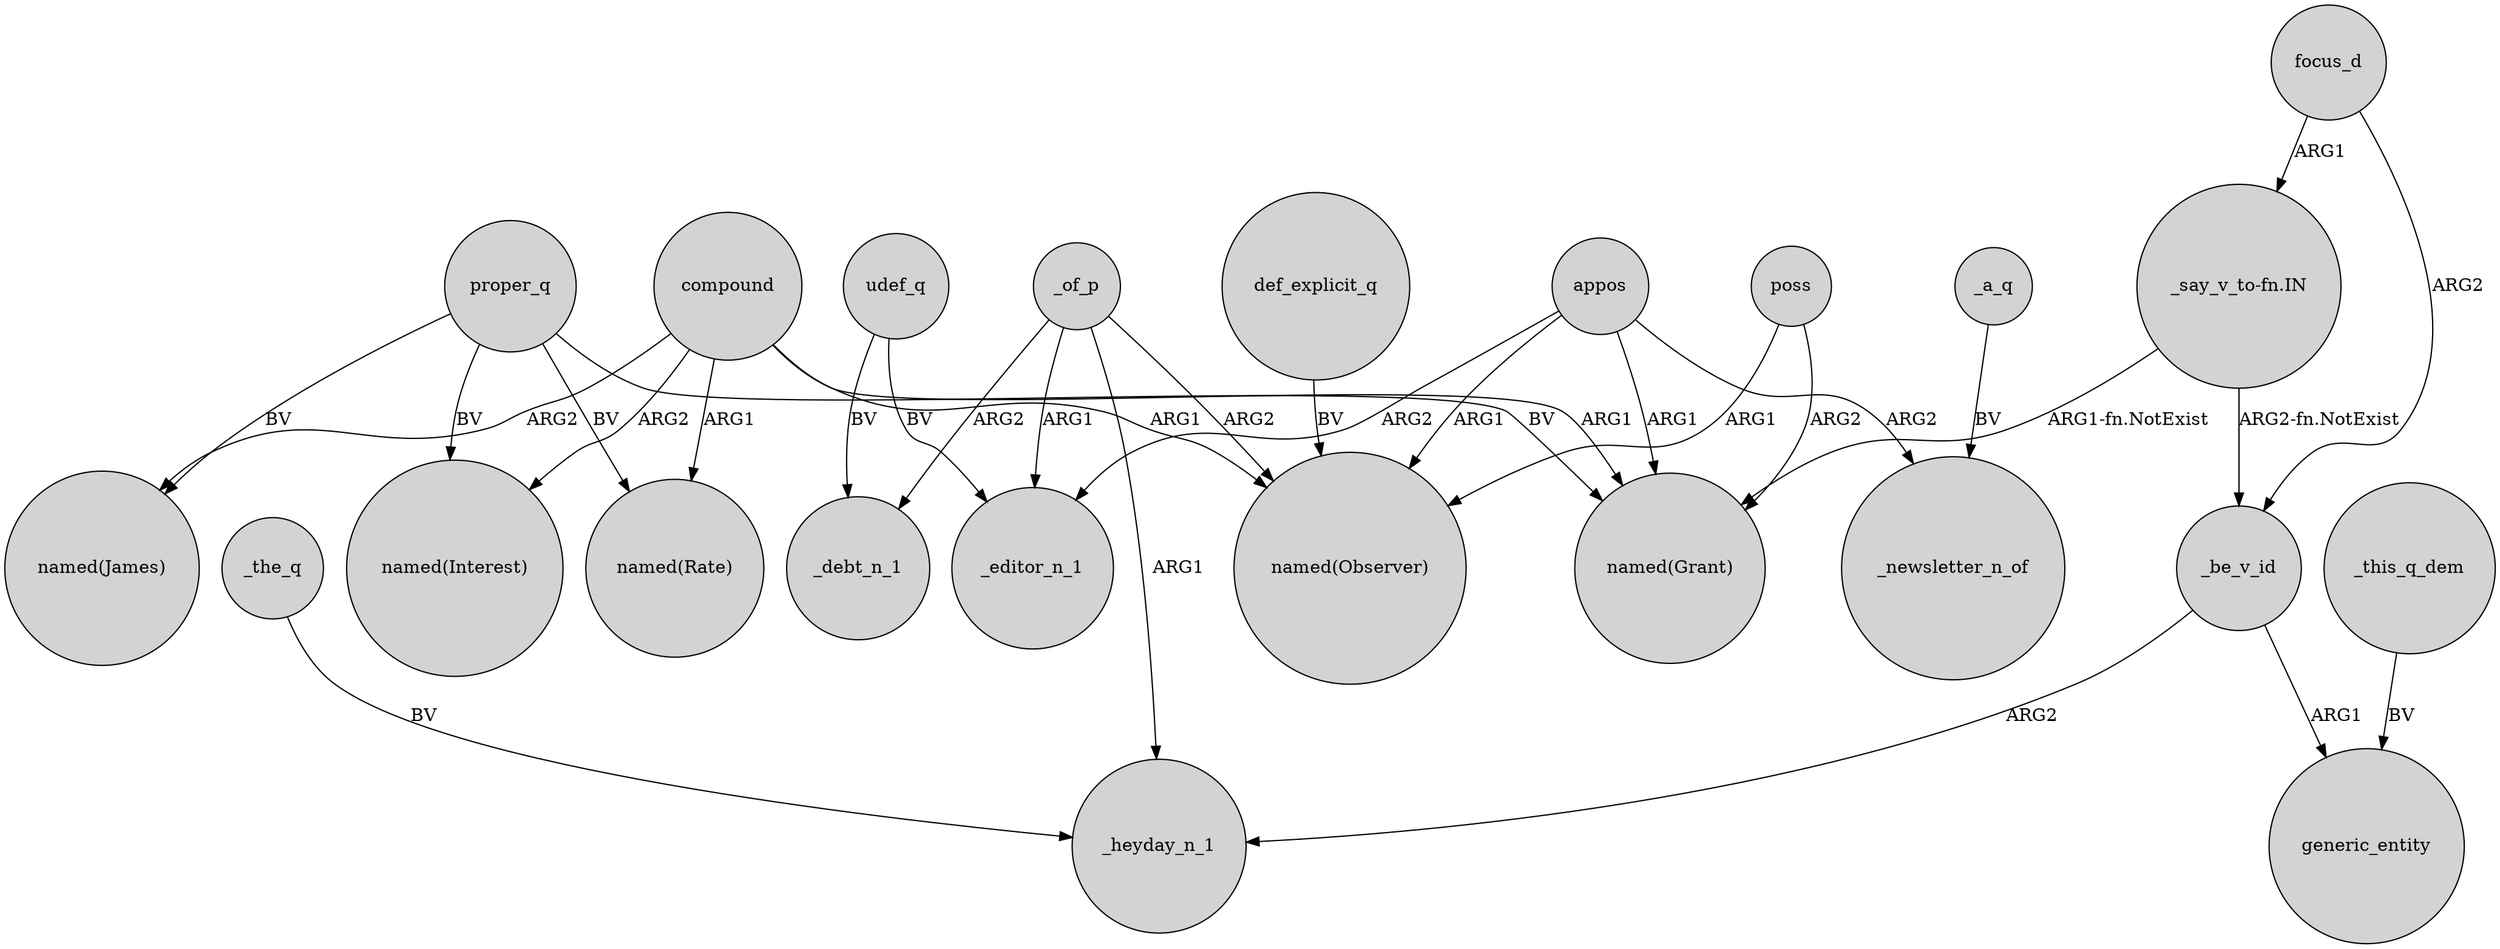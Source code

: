 digraph {
	node [shape=circle style=filled]
	focus_d -> _be_v_id [label=ARG2]
	compound -> "named(Observer)" [label=ARG1]
	appos -> _editor_n_1 [label=ARG2]
	compound -> "named(Rate)" [label=ARG1]
	_be_v_id -> _heyday_n_1 [label=ARG2]
	proper_q -> "named(Grant)" [label=BV]
	udef_q -> _debt_n_1 [label=BV]
	"_say_v_to-fn.IN" -> "named(Grant)" [label="ARG1-fn.NotExist"]
	compound -> "named(James)" [label=ARG2]
	_of_p -> _heyday_n_1 [label=ARG1]
	"_say_v_to-fn.IN" -> _be_v_id [label="ARG2-fn.NotExist"]
	_be_v_id -> generic_entity [label=ARG1]
	_of_p -> "named(Observer)" [label=ARG2]
	_a_q -> _newsletter_n_of [label=BV]
	_of_p -> _editor_n_1 [label=ARG1]
	_this_q_dem -> generic_entity [label=BV]
	compound -> "named(Grant)" [label=ARG1]
	appos -> "named(Grant)" [label=ARG1]
	_of_p -> _debt_n_1 [label=ARG2]
	proper_q -> "named(James)" [label=BV]
	proper_q -> "named(Interest)" [label=BV]
	poss -> "named(Grant)" [label=ARG2]
	poss -> "named(Observer)" [label=ARG1]
	udef_q -> _editor_n_1 [label=BV]
	appos -> "named(Observer)" [label=ARG1]
	appos -> _newsletter_n_of [label=ARG2]
	_the_q -> _heyday_n_1 [label=BV]
	def_explicit_q -> "named(Observer)" [label=BV]
	compound -> "named(Interest)" [label=ARG2]
	focus_d -> "_say_v_to-fn.IN" [label=ARG1]
	proper_q -> "named(Rate)" [label=BV]
}
